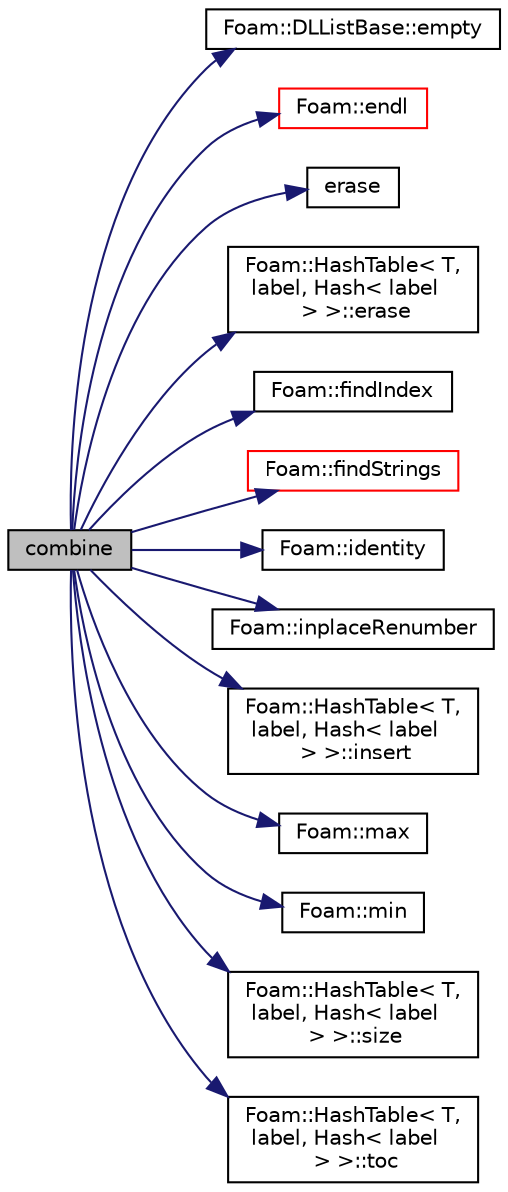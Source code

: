 digraph "combine"
{
  bgcolor="transparent";
  edge [fontname="Helvetica",fontsize="10",labelfontname="Helvetica",labelfontsize="10"];
  node [fontname="Helvetica",fontsize="10",shape=record];
  rankdir="LR";
  Node1 [label="combine",height=0.2,width=0.4,color="black", fillcolor="grey75", style="filled", fontcolor="black"];
  Node1 -> Node2 [color="midnightblue",fontsize="10",style="solid",fontname="Helvetica"];
  Node2 [label="Foam::DLListBase::empty",height=0.2,width=0.4,color="black",URL="$a00567.html#ac6e61de369e994009e36f344f99c15ad",tooltip="Return true if the list is empty. "];
  Node1 -> Node3 [color="midnightblue",fontsize="10",style="solid",fontname="Helvetica"];
  Node3 [label="Foam::endl",height=0.2,width=0.4,color="red",URL="$a10675.html#a2db8fe02a0d3909e9351bb4275b23ce4",tooltip="Add newline and flush stream. "];
  Node1 -> Node4 [color="midnightblue",fontsize="10",style="solid",fontname="Helvetica"];
  Node4 [label="erase",height=0.2,width=0.4,color="black",URL="$a04118.html#aa2989d1d3cd09b81f77b71a75a8d3e62"];
  Node1 -> Node5 [color="midnightblue",fontsize="10",style="solid",fontname="Helvetica"];
  Node5 [label="Foam::HashTable\< T,\l label, Hash\< label\l \> \>::erase",height=0.2,width=0.4,color="black",URL="$a00976.html#a12d8ea138d4886b42bc135cd082652c7",tooltip="Erase a hashedEntry specified by given iterator. "];
  Node1 -> Node6 [color="midnightblue",fontsize="10",style="solid",fontname="Helvetica"];
  Node6 [label="Foam::findIndex",height=0.2,width=0.4,color="black",URL="$a10675.html#ac16695f83f370df159eed19f92d095fb",tooltip="Find first occurence of given element and return index,. "];
  Node1 -> Node7 [color="midnightblue",fontsize="10",style="solid",fontname="Helvetica"];
  Node7 [label="Foam::findStrings",height=0.2,width=0.4,color="red",URL="$a10675.html#a24d78dbd0055269ca2a05f27a1edebff",tooltip="Return true if string matches one of the regular expressions. "];
  Node1 -> Node8 [color="midnightblue",fontsize="10",style="solid",fontname="Helvetica"];
  Node8 [label="Foam::identity",height=0.2,width=0.4,color="black",URL="$a10675.html#a36af96cb841435845fffb4fe69208490",tooltip="Create identity map (map[i] == i) of given length. "];
  Node1 -> Node9 [color="midnightblue",fontsize="10",style="solid",fontname="Helvetica"];
  Node9 [label="Foam::inplaceRenumber",height=0.2,width=0.4,color="black",URL="$a10675.html#a9b337312524f331043d60cc58a96a5e1",tooltip="Inplace renumber the values of a list. "];
  Node1 -> Node10 [color="midnightblue",fontsize="10",style="solid",fontname="Helvetica"];
  Node10 [label="Foam::HashTable\< T,\l label, Hash\< label\l \> \>::insert",height=0.2,width=0.4,color="black",URL="$a00976.html#a5eee1e0e199ad59b9cb3916cd42156e0",tooltip="Insert a new hashedEntry. "];
  Node1 -> Node11 [color="midnightblue",fontsize="10",style="solid",fontname="Helvetica"];
  Node11 [label="Foam::max",height=0.2,width=0.4,color="black",URL="$a10675.html#ac993e906cf2774ae77e666bc24e81733"];
  Node1 -> Node12 [color="midnightblue",fontsize="10",style="solid",fontname="Helvetica"];
  Node12 [label="Foam::min",height=0.2,width=0.4,color="black",URL="$a10675.html#a253e112ad2d56d96230ff39ea7f442dc"];
  Node1 -> Node13 [color="midnightblue",fontsize="10",style="solid",fontname="Helvetica"];
  Node13 [label="Foam::HashTable\< T,\l label, Hash\< label\l \> \>::size",height=0.2,width=0.4,color="black",URL="$a00976.html#a723361dc2020160f5492e8fe2d09fa44",tooltip="Return number of elements in table. "];
  Node1 -> Node14 [color="midnightblue",fontsize="10",style="solid",fontname="Helvetica"];
  Node14 [label="Foam::HashTable\< T,\l label, Hash\< label\l \> \>::toc",height=0.2,width=0.4,color="black",URL="$a00976.html#a76b765c869311659d0868ce0e0200884",tooltip="Return the table of contents. "];
}
